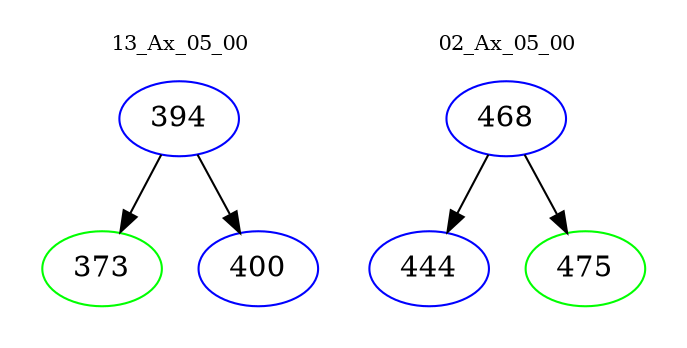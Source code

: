 digraph{
subgraph cluster_0 {
color = white
label = "13_Ax_05_00";
fontsize=10;
T0_394 [label="394", color="blue"]
T0_394 -> T0_373 [color="black"]
T0_373 [label="373", color="green"]
T0_394 -> T0_400 [color="black"]
T0_400 [label="400", color="blue"]
}
subgraph cluster_1 {
color = white
label = "02_Ax_05_00";
fontsize=10;
T1_468 [label="468", color="blue"]
T1_468 -> T1_444 [color="black"]
T1_444 [label="444", color="blue"]
T1_468 -> T1_475 [color="black"]
T1_475 [label="475", color="green"]
}
}
